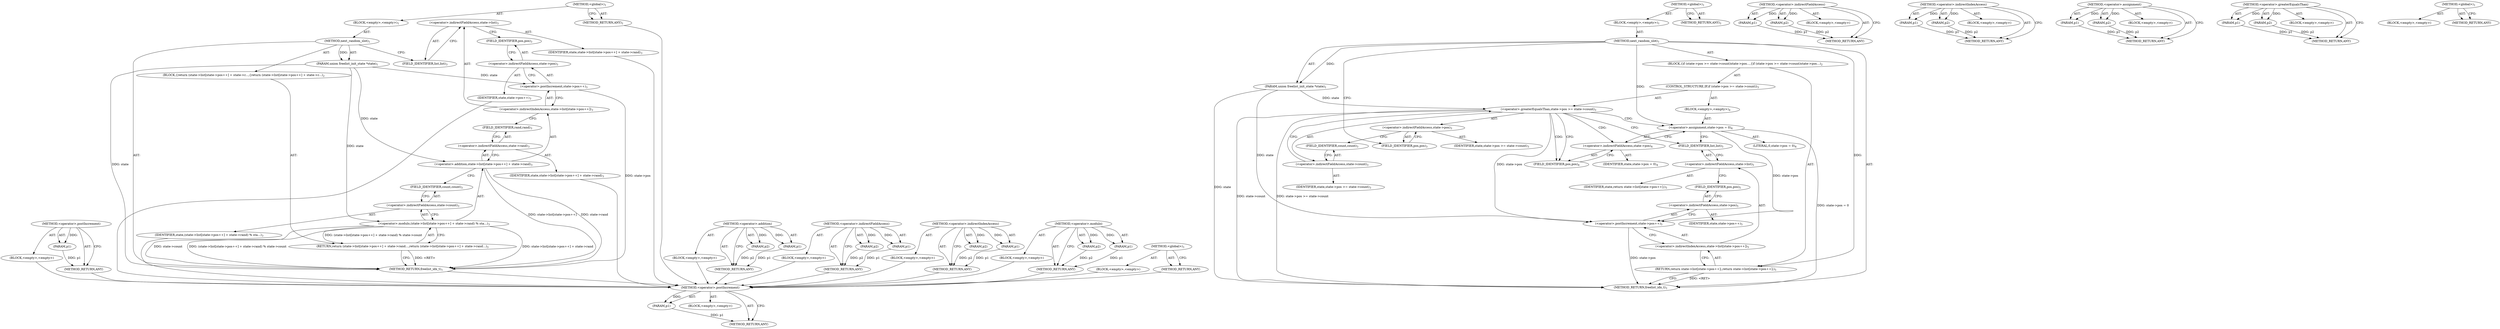 digraph "&lt;global&gt;" {
vulnerable_67 [label=<(METHOD,&lt;operator&gt;.postIncrement)>];
vulnerable_68 [label=<(PARAM,p1)>];
vulnerable_69 [label=<(BLOCK,&lt;empty&gt;,&lt;empty&gt;)>];
vulnerable_70 [label=<(METHOD_RETURN,ANY)>];
vulnerable_6 [label=<(METHOD,&lt;global&gt;)<SUB>1</SUB>>];
vulnerable_7 [label=<(BLOCK,&lt;empty&gt;,&lt;empty&gt;)<SUB>1</SUB>>];
vulnerable_8 [label=<(METHOD,next_random_slot)<SUB>1</SUB>>];
vulnerable_9 [label=<(PARAM,union freelist_init_state *state)<SUB>1</SUB>>];
vulnerable_10 [label=<(BLOCK,{
	return (state-&gt;list[state-&gt;pos++] + state-&gt;r...,{
	return (state-&gt;list[state-&gt;pos++] + state-&gt;r...)<SUB>2</SUB>>];
vulnerable_11 [label=<(RETURN,return (state-&gt;list[state-&gt;pos++] + state-&gt;rand...,return (state-&gt;list[state-&gt;pos++] + state-&gt;rand...)<SUB>3</SUB>>];
vulnerable_12 [label=<(&lt;operator&gt;.modulo,(state-&gt;list[state-&gt;pos++] + state-&gt;rand) % sta...)<SUB>3</SUB>>];
vulnerable_13 [label=<(&lt;operator&gt;.addition,state-&gt;list[state-&gt;pos++] + state-&gt;rand)<SUB>3</SUB>>];
vulnerable_14 [label=<(&lt;operator&gt;.indirectIndexAccess,state-&gt;list[state-&gt;pos++])<SUB>3</SUB>>];
vulnerable_15 [label=<(&lt;operator&gt;.indirectFieldAccess,state-&gt;list)<SUB>3</SUB>>];
vulnerable_16 [label=<(IDENTIFIER,state,state-&gt;list[state-&gt;pos++] + state-&gt;rand)<SUB>3</SUB>>];
vulnerable_17 [label=<(FIELD_IDENTIFIER,list,list)<SUB>3</SUB>>];
vulnerable_18 [label=<(&lt;operator&gt;.postIncrement,state-&gt;pos++)<SUB>3</SUB>>];
vulnerable_19 [label=<(&lt;operator&gt;.indirectFieldAccess,state-&gt;pos)<SUB>3</SUB>>];
vulnerable_20 [label=<(IDENTIFIER,state,state-&gt;pos++)<SUB>3</SUB>>];
vulnerable_21 [label=<(FIELD_IDENTIFIER,pos,pos)<SUB>3</SUB>>];
vulnerable_22 [label=<(&lt;operator&gt;.indirectFieldAccess,state-&gt;rand)<SUB>3</SUB>>];
vulnerable_23 [label=<(IDENTIFIER,state,state-&gt;list[state-&gt;pos++] + state-&gt;rand)<SUB>3</SUB>>];
vulnerable_24 [label=<(FIELD_IDENTIFIER,rand,rand)<SUB>3</SUB>>];
vulnerable_25 [label=<(&lt;operator&gt;.indirectFieldAccess,state-&gt;count)<SUB>3</SUB>>];
vulnerable_26 [label=<(IDENTIFIER,state,(state-&gt;list[state-&gt;pos++] + state-&gt;rand) % sta...)<SUB>3</SUB>>];
vulnerable_27 [label=<(FIELD_IDENTIFIER,count,count)<SUB>3</SUB>>];
vulnerable_28 [label=<(METHOD_RETURN,freelist_idx_t)<SUB>1</SUB>>];
vulnerable_30 [label=<(METHOD_RETURN,ANY)<SUB>1</SUB>>];
vulnerable_52 [label=<(METHOD,&lt;operator&gt;.addition)>];
vulnerable_53 [label=<(PARAM,p1)>];
vulnerable_54 [label=<(PARAM,p2)>];
vulnerable_55 [label=<(BLOCK,&lt;empty&gt;,&lt;empty&gt;)>];
vulnerable_56 [label=<(METHOD_RETURN,ANY)>];
vulnerable_62 [label=<(METHOD,&lt;operator&gt;.indirectFieldAccess)>];
vulnerable_63 [label=<(PARAM,p1)>];
vulnerable_64 [label=<(PARAM,p2)>];
vulnerable_65 [label=<(BLOCK,&lt;empty&gt;,&lt;empty&gt;)>];
vulnerable_66 [label=<(METHOD_RETURN,ANY)>];
vulnerable_57 [label=<(METHOD,&lt;operator&gt;.indirectIndexAccess)>];
vulnerable_58 [label=<(PARAM,p1)>];
vulnerable_59 [label=<(PARAM,p2)>];
vulnerable_60 [label=<(BLOCK,&lt;empty&gt;,&lt;empty&gt;)>];
vulnerable_61 [label=<(METHOD_RETURN,ANY)>];
vulnerable_47 [label=<(METHOD,&lt;operator&gt;.modulo)>];
vulnerable_48 [label=<(PARAM,p1)>];
vulnerable_49 [label=<(PARAM,p2)>];
vulnerable_50 [label=<(BLOCK,&lt;empty&gt;,&lt;empty&gt;)>];
vulnerable_51 [label=<(METHOD_RETURN,ANY)>];
vulnerable_41 [label=<(METHOD,&lt;global&gt;)<SUB>1</SUB>>];
vulnerable_42 [label=<(BLOCK,&lt;empty&gt;,&lt;empty&gt;)>];
vulnerable_43 [label=<(METHOD_RETURN,ANY)>];
fixed_75 [label=<(METHOD,&lt;operator&gt;.postIncrement)>];
fixed_76 [label=<(PARAM,p1)>];
fixed_77 [label=<(BLOCK,&lt;empty&gt;,&lt;empty&gt;)>];
fixed_78 [label=<(METHOD_RETURN,ANY)>];
fixed_6 [label=<(METHOD,&lt;global&gt;)<SUB>1</SUB>>];
fixed_7 [label=<(BLOCK,&lt;empty&gt;,&lt;empty&gt;)<SUB>1</SUB>>];
fixed_8 [label=<(METHOD,next_random_slot)<SUB>1</SUB>>];
fixed_9 [label=<(PARAM,union freelist_init_state *state)<SUB>1</SUB>>];
fixed_10 [label=<(BLOCK,{
	if (state-&gt;pos &gt;= state-&gt;count)
		state-&gt;pos...,{
	if (state-&gt;pos &gt;= state-&gt;count)
		state-&gt;pos...)<SUB>2</SUB>>];
fixed_11 [label=<(CONTROL_STRUCTURE,IF,if (state-&gt;pos &gt;= state-&gt;count))<SUB>3</SUB>>];
fixed_12 [label=<(&lt;operator&gt;.greaterEqualsThan,state-&gt;pos &gt;= state-&gt;count)<SUB>3</SUB>>];
fixed_13 [label=<(&lt;operator&gt;.indirectFieldAccess,state-&gt;pos)<SUB>3</SUB>>];
fixed_14 [label=<(IDENTIFIER,state,state-&gt;pos &gt;= state-&gt;count)<SUB>3</SUB>>];
fixed_15 [label=<(FIELD_IDENTIFIER,pos,pos)<SUB>3</SUB>>];
fixed_16 [label=<(&lt;operator&gt;.indirectFieldAccess,state-&gt;count)<SUB>3</SUB>>];
fixed_17 [label=<(IDENTIFIER,state,state-&gt;pos &gt;= state-&gt;count)<SUB>3</SUB>>];
fixed_18 [label=<(FIELD_IDENTIFIER,count,count)<SUB>3</SUB>>];
fixed_19 [label=<(BLOCK,&lt;empty&gt;,&lt;empty&gt;)<SUB>4</SUB>>];
fixed_20 [label=<(&lt;operator&gt;.assignment,state-&gt;pos = 0)<SUB>4</SUB>>];
fixed_21 [label=<(&lt;operator&gt;.indirectFieldAccess,state-&gt;pos)<SUB>4</SUB>>];
fixed_22 [label=<(IDENTIFIER,state,state-&gt;pos = 0)<SUB>4</SUB>>];
fixed_23 [label=<(FIELD_IDENTIFIER,pos,pos)<SUB>4</SUB>>];
fixed_24 [label=<(LITERAL,0,state-&gt;pos = 0)<SUB>4</SUB>>];
fixed_25 [label=<(RETURN,return state-&gt;list[state-&gt;pos++];,return state-&gt;list[state-&gt;pos++];)<SUB>5</SUB>>];
fixed_26 [label=<(&lt;operator&gt;.indirectIndexAccess,state-&gt;list[state-&gt;pos++])<SUB>5</SUB>>];
fixed_27 [label=<(&lt;operator&gt;.indirectFieldAccess,state-&gt;list)<SUB>5</SUB>>];
fixed_28 [label=<(IDENTIFIER,state,return state-&gt;list[state-&gt;pos++];)<SUB>5</SUB>>];
fixed_29 [label=<(FIELD_IDENTIFIER,list,list)<SUB>5</SUB>>];
fixed_30 [label=<(&lt;operator&gt;.postIncrement,state-&gt;pos++)<SUB>5</SUB>>];
fixed_31 [label=<(&lt;operator&gt;.indirectFieldAccess,state-&gt;pos)<SUB>5</SUB>>];
fixed_32 [label=<(IDENTIFIER,state,state-&gt;pos++)<SUB>5</SUB>>];
fixed_33 [label=<(FIELD_IDENTIFIER,pos,pos)<SUB>5</SUB>>];
fixed_34 [label=<(METHOD_RETURN,freelist_idx_t)<SUB>1</SUB>>];
fixed_36 [label=<(METHOD_RETURN,ANY)<SUB>1</SUB>>];
fixed_60 [label=<(METHOD,&lt;operator&gt;.indirectFieldAccess)>];
fixed_61 [label=<(PARAM,p1)>];
fixed_62 [label=<(PARAM,p2)>];
fixed_63 [label=<(BLOCK,&lt;empty&gt;,&lt;empty&gt;)>];
fixed_64 [label=<(METHOD_RETURN,ANY)>];
fixed_70 [label=<(METHOD,&lt;operator&gt;.indirectIndexAccess)>];
fixed_71 [label=<(PARAM,p1)>];
fixed_72 [label=<(PARAM,p2)>];
fixed_73 [label=<(BLOCK,&lt;empty&gt;,&lt;empty&gt;)>];
fixed_74 [label=<(METHOD_RETURN,ANY)>];
fixed_65 [label=<(METHOD,&lt;operator&gt;.assignment)>];
fixed_66 [label=<(PARAM,p1)>];
fixed_67 [label=<(PARAM,p2)>];
fixed_68 [label=<(BLOCK,&lt;empty&gt;,&lt;empty&gt;)>];
fixed_69 [label=<(METHOD_RETURN,ANY)>];
fixed_55 [label=<(METHOD,&lt;operator&gt;.greaterEqualsThan)>];
fixed_56 [label=<(PARAM,p1)>];
fixed_57 [label=<(PARAM,p2)>];
fixed_58 [label=<(BLOCK,&lt;empty&gt;,&lt;empty&gt;)>];
fixed_59 [label=<(METHOD_RETURN,ANY)>];
fixed_49 [label=<(METHOD,&lt;global&gt;)<SUB>1</SUB>>];
fixed_50 [label=<(BLOCK,&lt;empty&gt;,&lt;empty&gt;)>];
fixed_51 [label=<(METHOD_RETURN,ANY)>];
vulnerable_67 -> vulnerable_68  [key=0, label="AST: "];
vulnerable_67 -> vulnerable_68  [key=1, label="DDG: "];
vulnerable_67 -> vulnerable_69  [key=0, label="AST: "];
vulnerable_67 -> vulnerable_70  [key=0, label="AST: "];
vulnerable_67 -> vulnerable_70  [key=1, label="CFG: "];
vulnerable_68 -> vulnerable_70  [key=0, label="DDG: p1"];
vulnerable_69 -> fixed_75  [key=0];
vulnerable_70 -> fixed_75  [key=0];
vulnerable_6 -> vulnerable_7  [key=0, label="AST: "];
vulnerable_6 -> vulnerable_30  [key=0, label="AST: "];
vulnerable_6 -> vulnerable_30  [key=1, label="CFG: "];
vulnerable_7 -> vulnerable_8  [key=0, label="AST: "];
vulnerable_8 -> vulnerable_9  [key=0, label="AST: "];
vulnerable_8 -> vulnerable_9  [key=1, label="DDG: "];
vulnerable_8 -> vulnerable_10  [key=0, label="AST: "];
vulnerable_8 -> vulnerable_28  [key=0, label="AST: "];
vulnerable_8 -> vulnerable_17  [key=0, label="CFG: "];
vulnerable_9 -> vulnerable_28  [key=0, label="DDG: state"];
vulnerable_9 -> vulnerable_12  [key=0, label="DDG: state"];
vulnerable_9 -> vulnerable_13  [key=0, label="DDG: state"];
vulnerable_9 -> vulnerable_18  [key=0, label="DDG: state"];
vulnerable_10 -> vulnerable_11  [key=0, label="AST: "];
vulnerable_11 -> vulnerable_12  [key=0, label="AST: "];
vulnerable_11 -> vulnerable_28  [key=0, label="CFG: "];
vulnerable_11 -> vulnerable_28  [key=1, label="DDG: &lt;RET&gt;"];
vulnerable_12 -> vulnerable_13  [key=0, label="AST: "];
vulnerable_12 -> vulnerable_25  [key=0, label="AST: "];
vulnerable_12 -> vulnerable_11  [key=0, label="CFG: "];
vulnerable_12 -> vulnerable_11  [key=1, label="DDG: (state-&gt;list[state-&gt;pos++] + state-&gt;rand) % state-&gt;count"];
vulnerable_12 -> vulnerable_28  [key=0, label="DDG: state-&gt;list[state-&gt;pos++] + state-&gt;rand"];
vulnerable_12 -> vulnerable_28  [key=1, label="DDG: state-&gt;count"];
vulnerable_12 -> vulnerable_28  [key=2, label="DDG: (state-&gt;list[state-&gt;pos++] + state-&gt;rand) % state-&gt;count"];
vulnerable_13 -> vulnerable_14  [key=0, label="AST: "];
vulnerable_13 -> vulnerable_22  [key=0, label="AST: "];
vulnerable_13 -> vulnerable_27  [key=0, label="CFG: "];
vulnerable_13 -> vulnerable_28  [key=0, label="DDG: state-&gt;list[state-&gt;pos++]"];
vulnerable_13 -> vulnerable_28  [key=1, label="DDG: state-&gt;rand"];
vulnerable_14 -> vulnerable_15  [key=0, label="AST: "];
vulnerable_14 -> vulnerable_18  [key=0, label="AST: "];
vulnerable_14 -> vulnerable_24  [key=0, label="CFG: "];
vulnerable_15 -> vulnerable_16  [key=0, label="AST: "];
vulnerable_15 -> vulnerable_17  [key=0, label="AST: "];
vulnerable_15 -> vulnerable_21  [key=0, label="CFG: "];
vulnerable_16 -> fixed_75  [key=0];
vulnerable_17 -> vulnerable_15  [key=0, label="CFG: "];
vulnerable_18 -> vulnerable_19  [key=0, label="AST: "];
vulnerable_18 -> vulnerable_14  [key=0, label="CFG: "];
vulnerable_18 -> vulnerable_28  [key=0, label="DDG: state-&gt;pos"];
vulnerable_19 -> vulnerable_20  [key=0, label="AST: "];
vulnerable_19 -> vulnerable_21  [key=0, label="AST: "];
vulnerable_19 -> vulnerable_18  [key=0, label="CFG: "];
vulnerable_20 -> fixed_75  [key=0];
vulnerable_21 -> vulnerable_19  [key=0, label="CFG: "];
vulnerable_22 -> vulnerable_23  [key=0, label="AST: "];
vulnerable_22 -> vulnerable_24  [key=0, label="AST: "];
vulnerable_22 -> vulnerable_13  [key=0, label="CFG: "];
vulnerable_23 -> fixed_75  [key=0];
vulnerable_24 -> vulnerable_22  [key=0, label="CFG: "];
vulnerable_25 -> vulnerable_26  [key=0, label="AST: "];
vulnerable_25 -> vulnerable_27  [key=0, label="AST: "];
vulnerable_25 -> vulnerable_12  [key=0, label="CFG: "];
vulnerable_26 -> fixed_75  [key=0];
vulnerable_27 -> vulnerable_25  [key=0, label="CFG: "];
vulnerable_28 -> fixed_75  [key=0];
vulnerable_30 -> fixed_75  [key=0];
vulnerable_52 -> vulnerable_53  [key=0, label="AST: "];
vulnerable_52 -> vulnerable_53  [key=1, label="DDG: "];
vulnerable_52 -> vulnerable_55  [key=0, label="AST: "];
vulnerable_52 -> vulnerable_54  [key=0, label="AST: "];
vulnerable_52 -> vulnerable_54  [key=1, label="DDG: "];
vulnerable_52 -> vulnerable_56  [key=0, label="AST: "];
vulnerable_52 -> vulnerable_56  [key=1, label="CFG: "];
vulnerable_53 -> vulnerable_56  [key=0, label="DDG: p1"];
vulnerable_54 -> vulnerable_56  [key=0, label="DDG: p2"];
vulnerable_55 -> fixed_75  [key=0];
vulnerable_56 -> fixed_75  [key=0];
vulnerable_62 -> vulnerable_63  [key=0, label="AST: "];
vulnerable_62 -> vulnerable_63  [key=1, label="DDG: "];
vulnerable_62 -> vulnerable_65  [key=0, label="AST: "];
vulnerable_62 -> vulnerable_64  [key=0, label="AST: "];
vulnerable_62 -> vulnerable_64  [key=1, label="DDG: "];
vulnerable_62 -> vulnerable_66  [key=0, label="AST: "];
vulnerable_62 -> vulnerable_66  [key=1, label="CFG: "];
vulnerable_63 -> vulnerable_66  [key=0, label="DDG: p1"];
vulnerable_64 -> vulnerable_66  [key=0, label="DDG: p2"];
vulnerable_65 -> fixed_75  [key=0];
vulnerable_66 -> fixed_75  [key=0];
vulnerable_57 -> vulnerable_58  [key=0, label="AST: "];
vulnerable_57 -> vulnerable_58  [key=1, label="DDG: "];
vulnerable_57 -> vulnerable_60  [key=0, label="AST: "];
vulnerable_57 -> vulnerable_59  [key=0, label="AST: "];
vulnerable_57 -> vulnerable_59  [key=1, label="DDG: "];
vulnerable_57 -> vulnerable_61  [key=0, label="AST: "];
vulnerable_57 -> vulnerable_61  [key=1, label="CFG: "];
vulnerable_58 -> vulnerable_61  [key=0, label="DDG: p1"];
vulnerable_59 -> vulnerable_61  [key=0, label="DDG: p2"];
vulnerable_60 -> fixed_75  [key=0];
vulnerable_61 -> fixed_75  [key=0];
vulnerable_47 -> vulnerable_48  [key=0, label="AST: "];
vulnerable_47 -> vulnerable_48  [key=1, label="DDG: "];
vulnerable_47 -> vulnerable_50  [key=0, label="AST: "];
vulnerable_47 -> vulnerable_49  [key=0, label="AST: "];
vulnerable_47 -> vulnerable_49  [key=1, label="DDG: "];
vulnerable_47 -> vulnerable_51  [key=0, label="AST: "];
vulnerable_47 -> vulnerable_51  [key=1, label="CFG: "];
vulnerable_48 -> vulnerable_51  [key=0, label="DDG: p1"];
vulnerable_49 -> vulnerable_51  [key=0, label="DDG: p2"];
vulnerable_50 -> fixed_75  [key=0];
vulnerable_51 -> fixed_75  [key=0];
vulnerable_41 -> vulnerable_42  [key=0, label="AST: "];
vulnerable_41 -> vulnerable_43  [key=0, label="AST: "];
vulnerable_41 -> vulnerable_43  [key=1, label="CFG: "];
vulnerable_42 -> fixed_75  [key=0];
vulnerable_43 -> fixed_75  [key=0];
fixed_75 -> fixed_76  [key=0, label="AST: "];
fixed_75 -> fixed_76  [key=1, label="DDG: "];
fixed_75 -> fixed_77  [key=0, label="AST: "];
fixed_75 -> fixed_78  [key=0, label="AST: "];
fixed_75 -> fixed_78  [key=1, label="CFG: "];
fixed_76 -> fixed_78  [key=0, label="DDG: p1"];
fixed_6 -> fixed_7  [key=0, label="AST: "];
fixed_6 -> fixed_36  [key=0, label="AST: "];
fixed_6 -> fixed_36  [key=1, label="CFG: "];
fixed_7 -> fixed_8  [key=0, label="AST: "];
fixed_8 -> fixed_9  [key=0, label="AST: "];
fixed_8 -> fixed_9  [key=1, label="DDG: "];
fixed_8 -> fixed_10  [key=0, label="AST: "];
fixed_8 -> fixed_34  [key=0, label="AST: "];
fixed_8 -> fixed_15  [key=0, label="CFG: "];
fixed_8 -> fixed_25  [key=0, label="DDG: "];
fixed_8 -> fixed_20  [key=0, label="DDG: "];
fixed_9 -> fixed_34  [key=0, label="DDG: state"];
fixed_9 -> fixed_12  [key=0, label="DDG: state"];
fixed_9 -> fixed_30  [key=0, label="DDG: state"];
fixed_10 -> fixed_11  [key=0, label="AST: "];
fixed_10 -> fixed_25  [key=0, label="AST: "];
fixed_11 -> fixed_12  [key=0, label="AST: "];
fixed_11 -> fixed_19  [key=0, label="AST: "];
fixed_12 -> fixed_13  [key=0, label="AST: "];
fixed_12 -> fixed_16  [key=0, label="AST: "];
fixed_12 -> fixed_23  [key=0, label="CFG: "];
fixed_12 -> fixed_23  [key=1, label="CDG: "];
fixed_12 -> fixed_29  [key=0, label="CFG: "];
fixed_12 -> fixed_34  [key=0, label="DDG: state-&gt;count"];
fixed_12 -> fixed_34  [key=1, label="DDG: state-&gt;pos &gt;= state-&gt;count"];
fixed_12 -> fixed_30  [key=0, label="DDG: state-&gt;pos"];
fixed_12 -> fixed_20  [key=0, label="CDG: "];
fixed_12 -> fixed_21  [key=0, label="CDG: "];
fixed_13 -> fixed_14  [key=0, label="AST: "];
fixed_13 -> fixed_15  [key=0, label="AST: "];
fixed_13 -> fixed_18  [key=0, label="CFG: "];
fixed_15 -> fixed_13  [key=0, label="CFG: "];
fixed_16 -> fixed_17  [key=0, label="AST: "];
fixed_16 -> fixed_18  [key=0, label="AST: "];
fixed_16 -> fixed_12  [key=0, label="CFG: "];
fixed_18 -> fixed_16  [key=0, label="CFG: "];
fixed_19 -> fixed_20  [key=0, label="AST: "];
fixed_20 -> fixed_21  [key=0, label="AST: "];
fixed_20 -> fixed_24  [key=0, label="AST: "];
fixed_20 -> fixed_29  [key=0, label="CFG: "];
fixed_20 -> fixed_34  [key=0, label="DDG: state-&gt;pos = 0"];
fixed_20 -> fixed_30  [key=0, label="DDG: state-&gt;pos"];
fixed_21 -> fixed_22  [key=0, label="AST: "];
fixed_21 -> fixed_23  [key=0, label="AST: "];
fixed_21 -> fixed_20  [key=0, label="CFG: "];
fixed_23 -> fixed_21  [key=0, label="CFG: "];
fixed_25 -> fixed_26  [key=0, label="AST: "];
fixed_25 -> fixed_34  [key=0, label="CFG: "];
fixed_25 -> fixed_34  [key=1, label="DDG: &lt;RET&gt;"];
fixed_26 -> fixed_27  [key=0, label="AST: "];
fixed_26 -> fixed_30  [key=0, label="AST: "];
fixed_26 -> fixed_25  [key=0, label="CFG: "];
fixed_27 -> fixed_28  [key=0, label="AST: "];
fixed_27 -> fixed_29  [key=0, label="AST: "];
fixed_27 -> fixed_33  [key=0, label="CFG: "];
fixed_29 -> fixed_27  [key=0, label="CFG: "];
fixed_30 -> fixed_31  [key=0, label="AST: "];
fixed_30 -> fixed_26  [key=0, label="CFG: "];
fixed_30 -> fixed_34  [key=0, label="DDG: state-&gt;pos"];
fixed_31 -> fixed_32  [key=0, label="AST: "];
fixed_31 -> fixed_33  [key=0, label="AST: "];
fixed_31 -> fixed_30  [key=0, label="CFG: "];
fixed_33 -> fixed_31  [key=0, label="CFG: "];
fixed_60 -> fixed_61  [key=0, label="AST: "];
fixed_60 -> fixed_61  [key=1, label="DDG: "];
fixed_60 -> fixed_63  [key=0, label="AST: "];
fixed_60 -> fixed_62  [key=0, label="AST: "];
fixed_60 -> fixed_62  [key=1, label="DDG: "];
fixed_60 -> fixed_64  [key=0, label="AST: "];
fixed_60 -> fixed_64  [key=1, label="CFG: "];
fixed_61 -> fixed_64  [key=0, label="DDG: p1"];
fixed_62 -> fixed_64  [key=0, label="DDG: p2"];
fixed_70 -> fixed_71  [key=0, label="AST: "];
fixed_70 -> fixed_71  [key=1, label="DDG: "];
fixed_70 -> fixed_73  [key=0, label="AST: "];
fixed_70 -> fixed_72  [key=0, label="AST: "];
fixed_70 -> fixed_72  [key=1, label="DDG: "];
fixed_70 -> fixed_74  [key=0, label="AST: "];
fixed_70 -> fixed_74  [key=1, label="CFG: "];
fixed_71 -> fixed_74  [key=0, label="DDG: p1"];
fixed_72 -> fixed_74  [key=0, label="DDG: p2"];
fixed_65 -> fixed_66  [key=0, label="AST: "];
fixed_65 -> fixed_66  [key=1, label="DDG: "];
fixed_65 -> fixed_68  [key=0, label="AST: "];
fixed_65 -> fixed_67  [key=0, label="AST: "];
fixed_65 -> fixed_67  [key=1, label="DDG: "];
fixed_65 -> fixed_69  [key=0, label="AST: "];
fixed_65 -> fixed_69  [key=1, label="CFG: "];
fixed_66 -> fixed_69  [key=0, label="DDG: p1"];
fixed_67 -> fixed_69  [key=0, label="DDG: p2"];
fixed_55 -> fixed_56  [key=0, label="AST: "];
fixed_55 -> fixed_56  [key=1, label="DDG: "];
fixed_55 -> fixed_58  [key=0, label="AST: "];
fixed_55 -> fixed_57  [key=0, label="AST: "];
fixed_55 -> fixed_57  [key=1, label="DDG: "];
fixed_55 -> fixed_59  [key=0, label="AST: "];
fixed_55 -> fixed_59  [key=1, label="CFG: "];
fixed_56 -> fixed_59  [key=0, label="DDG: p1"];
fixed_57 -> fixed_59  [key=0, label="DDG: p2"];
fixed_49 -> fixed_50  [key=0, label="AST: "];
fixed_49 -> fixed_51  [key=0, label="AST: "];
fixed_49 -> fixed_51  [key=1, label="CFG: "];
}
